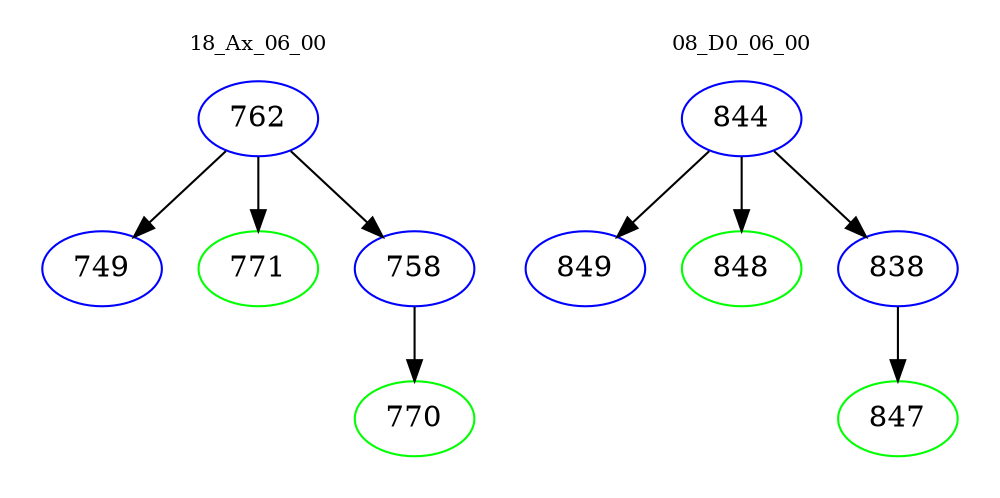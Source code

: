 digraph{
subgraph cluster_0 {
color = white
label = "18_Ax_06_00";
fontsize=10;
T0_762 [label="762", color="blue"]
T0_762 -> T0_749 [color="black"]
T0_749 [label="749", color="blue"]
T0_762 -> T0_771 [color="black"]
T0_771 [label="771", color="green"]
T0_762 -> T0_758 [color="black"]
T0_758 [label="758", color="blue"]
T0_758 -> T0_770 [color="black"]
T0_770 [label="770", color="green"]
}
subgraph cluster_1 {
color = white
label = "08_D0_06_00";
fontsize=10;
T1_844 [label="844", color="blue"]
T1_844 -> T1_849 [color="black"]
T1_849 [label="849", color="blue"]
T1_844 -> T1_848 [color="black"]
T1_848 [label="848", color="green"]
T1_844 -> T1_838 [color="black"]
T1_838 [label="838", color="blue"]
T1_838 -> T1_847 [color="black"]
T1_847 [label="847", color="green"]
}
}
